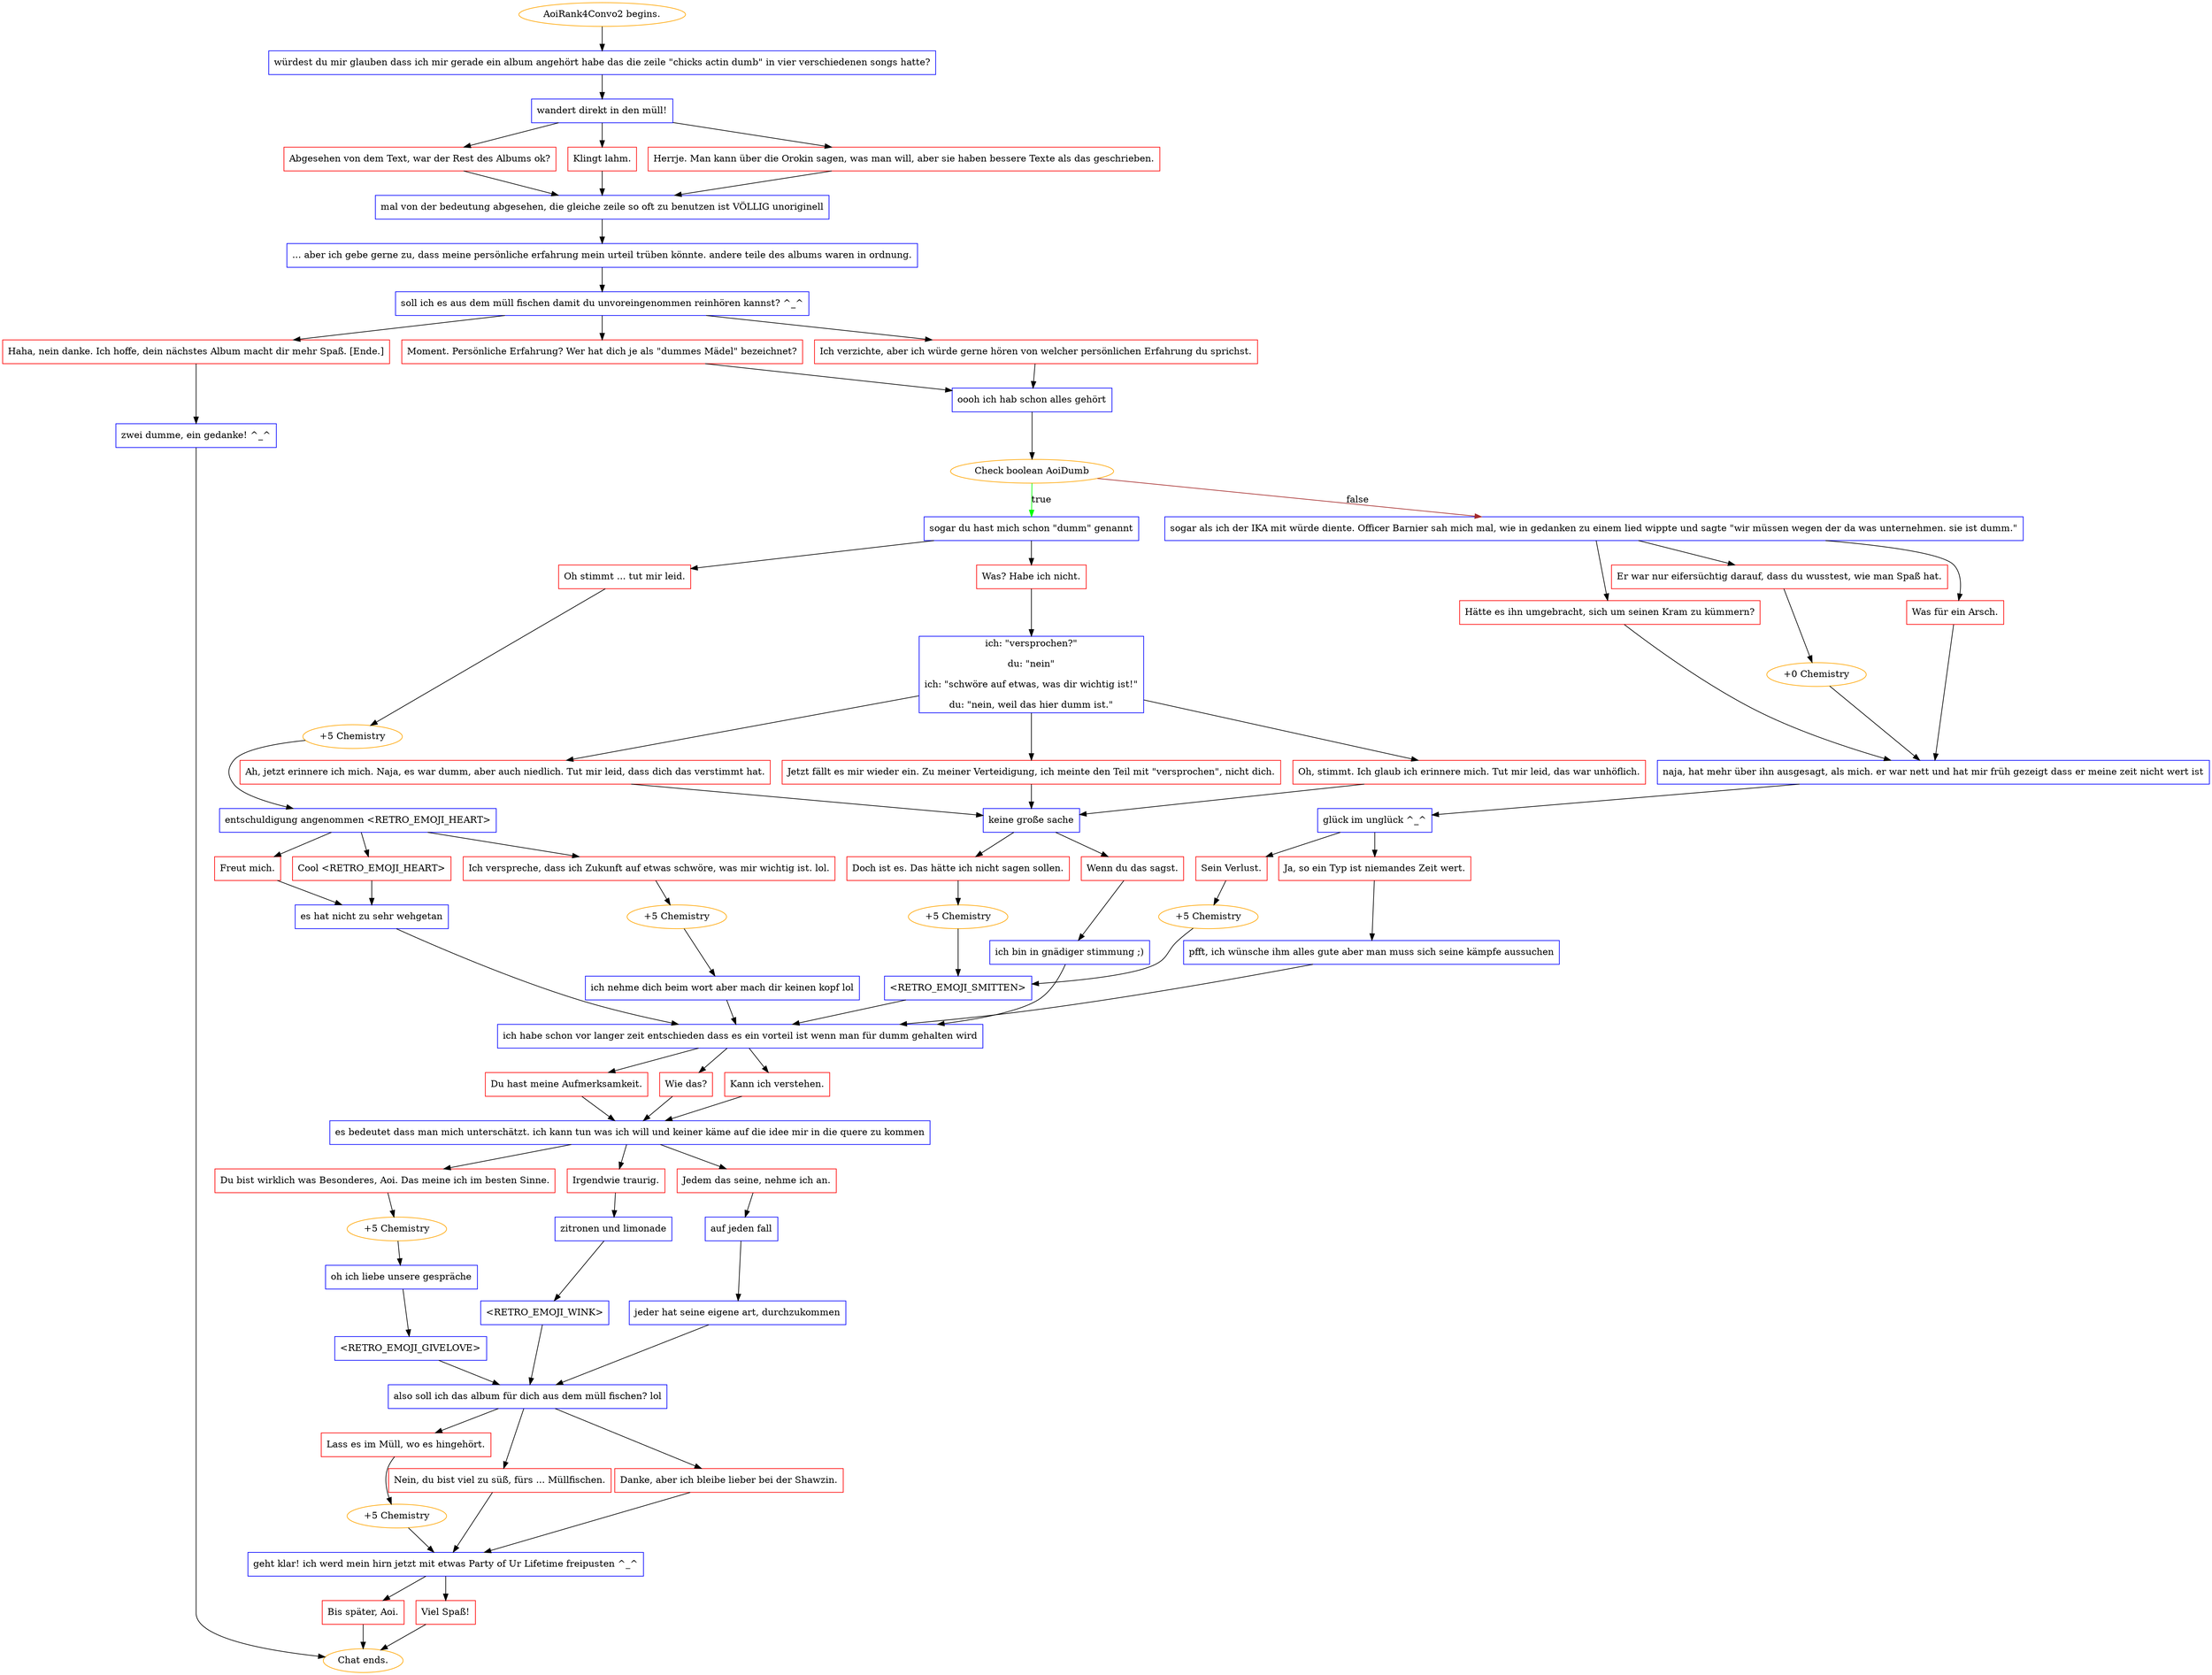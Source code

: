 digraph {
	"AoiRank4Convo2 begins." [color=orange];
		"AoiRank4Convo2 begins." -> j1848188505;
	j1848188505 [label="würdest du mir glauben dass ich mir gerade ein album angehört habe das die zeile \"chicks actin dumb\" in vier verschiedenen songs hatte?",shape=box,color=blue];
		j1848188505 -> j3547699242;
	j3547699242 [label="wandert direkt in den müll!",shape=box,color=blue];
		j3547699242 -> j3070281153;
		j3547699242 -> j2353688433;
		j3547699242 -> j768026620;
	j3070281153 [label="Abgesehen von dem Text, war der Rest des Albums ok?",shape=box,color=red];
		j3070281153 -> j2664965254;
	j2353688433 [label="Klingt lahm.",shape=box,color=red];
		j2353688433 -> j2664965254;
	j768026620 [label="Herrje. Man kann über die Orokin sagen, was man will, aber sie haben bessere Texte als das geschrieben.",shape=box,color=red];
		j768026620 -> j2664965254;
	j2664965254 [label="mal von der bedeutung abgesehen, die gleiche zeile so oft zu benutzen ist VÖLLIG unoriginell",shape=box,color=blue];
		j2664965254 -> j4128803701;
	j4128803701 [label="... aber ich gebe gerne zu, dass meine persönliche erfahrung mein urteil trüben könnte. andere teile des albums waren in ordnung.",shape=box,color=blue];
		j4128803701 -> j84068426;
	j84068426 [label="soll ich es aus dem müll fischen damit du unvoreingenommen reinhören kannst? ^_^",shape=box,color=blue];
		j84068426 -> j4553324;
		j84068426 -> j1140420231;
		j84068426 -> j4091542146;
	j4553324 [label="Ich verzichte, aber ich würde gerne hören von welcher persönlichen Erfahrung du sprichst.",shape=box,color=red];
		j4553324 -> j511112082;
	j1140420231 [label="Moment. Persönliche Erfahrung? Wer hat dich je als \"dummes Mädel\" bezeichnet?",shape=box,color=red];
		j1140420231 -> j511112082;
	j4091542146 [label="Haha, nein danke. Ich hoffe, dein nächstes Album macht dir mehr Spaß. [Ende.]",shape=box,color=red];
		j4091542146 -> j633046798;
	j511112082 [label="oooh ich hab schon alles gehört",shape=box,color=blue];
		j511112082 -> j3849776206;
	j633046798 [label="zwei dumme, ein gedanke! ^_^",shape=box,color=blue];
		j633046798 -> "Chat ends.";
	j3849776206 [label="Check boolean AoiDumb",color=orange];
		j3849776206 -> j211747012 [label=true,color=green];
		j3849776206 -> j2516626246 [label=false,color=brown];
	"Chat ends." [color=orange];
	j211747012 [label="sogar du hast mich schon \"dumm\" genannt",shape=box,color=blue];
		j211747012 -> j905552998;
		j211747012 -> j3995414534;
	j2516626246 [label="sogar als ich der IKA mit würde diente. Officer Barnier sah mich mal, wie in gedanken zu einem lied wippte und sagte \"wir müssen wegen der da was unternehmen. sie ist dumm.\"",shape=box,color=blue];
		j2516626246 -> j2291869469;
		j2516626246 -> j1643667487;
		j2516626246 -> j740826627;
	j905552998 [label="Was? Habe ich nicht.",shape=box,color=red];
		j905552998 -> j1706088369;
	j3995414534 [label="Oh stimmt ... tut mir leid.",shape=box,color=red];
		j3995414534 -> j1279288263;
	j2291869469 [label="Was für ein Arsch.",shape=box,color=red];
		j2291869469 -> j3381642075;
	j1643667487 [label="Er war nur eifersüchtig darauf, dass du wusstest, wie man Spaß hat.",shape=box,color=red];
		j1643667487 -> j1742527226;
	j740826627 [label="Hätte es ihn umgebracht, sich um seinen Kram zu kümmern?",shape=box,color=red];
		j740826627 -> j3381642075;
	j1706088369 [label="ich: \"versprochen?\"
du: \"nein\"
ich: \"schwöre auf etwas, was dir wichtig ist!\"
du: \"nein, weil das hier dumm ist.\"",shape=box,color=blue];
		j1706088369 -> j1060669981;
		j1706088369 -> j3200449741;
		j1706088369 -> j2856373303;
	j1279288263 [label="+5 Chemistry",color=orange];
		j1279288263 -> j3588598327;
	j3381642075 [label="naja, hat mehr über ihn ausgesagt, als mich. er war nett und hat mir früh gezeigt dass er meine zeit nicht wert ist",shape=box,color=blue];
		j3381642075 -> j1636557839;
	j1742527226 [label="+0 Chemistry",color=orange];
		j1742527226 -> j3381642075;
	j1060669981 [label="Jetzt fällt es mir wieder ein. Zu meiner Verteidigung, ich meinte den Teil mit \"versprochen\", nicht dich.",shape=box,color=red];
		j1060669981 -> j4277895462;
	j3200449741 [label="Oh, stimmt. Ich glaub ich erinnere mich. Tut mir leid, das war unhöflich.",shape=box,color=red];
		j3200449741 -> j4277895462;
	j2856373303 [label="Ah, jetzt erinnere ich mich. Naja, es war dumm, aber auch niedlich. Tut mir leid, dass dich das verstimmt hat.",shape=box,color=red];
		j2856373303 -> j4277895462;
	j3588598327 [label="entschuldigung angenommen <RETRO_EMOJI_HEART>",shape=box,color=blue];
		j3588598327 -> j3941395672;
		j3588598327 -> j2028598457;
		j3588598327 -> j1800978772;
	j1636557839 [label="glück im unglück ^_^",shape=box,color=blue];
		j1636557839 -> j671625958;
		j1636557839 -> j3324746097;
	j4277895462 [label="keine große sache",shape=box,color=blue];
		j4277895462 -> j1064612213;
		j4277895462 -> j2614577619;
	j3941395672 [label="Ich verspreche, dass ich Zukunft auf etwas schwöre, was mir wichtig ist. lol.",shape=box,color=red];
		j3941395672 -> j2648507042;
	j2028598457 [label="Cool <RETRO_EMOJI_HEART>",shape=box,color=red];
		j2028598457 -> j3220513065;
	j1800978772 [label="Freut mich.",shape=box,color=red];
		j1800978772 -> j3220513065;
	j671625958 [label="Sein Verlust.",shape=box,color=red];
		j671625958 -> j2210681204;
	j3324746097 [label="Ja, so ein Typ ist niemandes Zeit wert.",shape=box,color=red];
		j3324746097 -> j503395675;
	j1064612213 [label="Doch ist es. Das hätte ich nicht sagen sollen.",shape=box,color=red];
		j1064612213 -> j3209447555;
	j2614577619 [label="Wenn du das sagst.",shape=box,color=red];
		j2614577619 -> j3254391031;
	j2648507042 [label="+5 Chemistry",color=orange];
		j2648507042 -> j289255592;
	j3220513065 [label="es hat nicht zu sehr wehgetan",shape=box,color=blue];
		j3220513065 -> j3197658081;
	j2210681204 [label="+5 Chemistry",color=orange];
		j2210681204 -> j2734993340;
	j503395675 [label="pfft, ich wünsche ihm alles gute aber man muss sich seine kämpfe aussuchen",shape=box,color=blue];
		j503395675 -> j3197658081;
	j3209447555 [label="+5 Chemistry",color=orange];
		j3209447555 -> j2734993340;
	j3254391031 [label="ich bin in gnädiger stimmung ;)",shape=box,color=blue];
		j3254391031 -> j3197658081;
	j289255592 [label="ich nehme dich beim wort aber mach dir keinen kopf lol",shape=box,color=blue];
		j289255592 -> j3197658081;
	j3197658081 [label="ich habe schon vor langer zeit entschieden dass es ein vorteil ist wenn man für dumm gehalten wird",shape=box,color=blue];
		j3197658081 -> j1713204968;
		j3197658081 -> j1919637798;
		j3197658081 -> j1473568842;
	j2734993340 [label="<RETRO_EMOJI_SMITTEN>",shape=box,color=blue];
		j2734993340 -> j3197658081;
	j1713204968 [label="Wie das?",shape=box,color=red];
		j1713204968 -> j4238457556;
	j1919637798 [label="Kann ich verstehen.",shape=box,color=red];
		j1919637798 -> j4238457556;
	j1473568842 [label="Du hast meine Aufmerksamkeit.",shape=box,color=red];
		j1473568842 -> j4238457556;
	j4238457556 [label="es bedeutet dass man mich unterschätzt. ich kann tun was ich will und keiner käme auf die idee mir in die quere zu kommen",shape=box,color=blue];
		j4238457556 -> j739826178;
		j4238457556 -> j446812177;
		j4238457556 -> j2751510471;
	j739826178 [label="Irgendwie traurig.",shape=box,color=red];
		j739826178 -> j3374959129;
	j446812177 [label="Du bist wirklich was Besonderes, Aoi. Das meine ich im besten Sinne.",shape=box,color=red];
		j446812177 -> j2728675863;
	j2751510471 [label="Jedem das seine, nehme ich an.",shape=box,color=red];
		j2751510471 -> j2506015071;
	j3374959129 [label="zitronen und limonade",shape=box,color=blue];
		j3374959129 -> j928151575;
	j2728675863 [label="+5 Chemistry",color=orange];
		j2728675863 -> j1630961611;
	j2506015071 [label="auf jeden fall",shape=box,color=blue];
		j2506015071 -> j2867431197;
	j928151575 [label="<RETRO_EMOJI_WINK>",shape=box,color=blue];
		j928151575 -> j4135024765;
	j1630961611 [label="oh ich liebe unsere gespräche",shape=box,color=blue];
		j1630961611 -> j54469639;
	j2867431197 [label="jeder hat seine eigene art, durchzukommen",shape=box,color=blue];
		j2867431197 -> j4135024765;
	j4135024765 [label="also soll ich das album für dich aus dem müll fischen? lol",shape=box,color=blue];
		j4135024765 -> j170490793;
		j4135024765 -> j458015221;
		j4135024765 -> j4269692375;
	j54469639 [label="<RETRO_EMOJI_GIVELOVE>",shape=box,color=blue];
		j54469639 -> j4135024765;
	j170490793 [label="Nein, du bist viel zu süß, fürs ... Müllfischen.",shape=box,color=red];
		j170490793 -> j1378624659;
	j458015221 [label="Lass es im Müll, wo es hingehört.",shape=box,color=red];
		j458015221 -> j513569689;
	j4269692375 [label="Danke, aber ich bleibe lieber bei der Shawzin.",shape=box,color=red];
		j4269692375 -> j1378624659;
	j1378624659 [label="geht klar! ich werd mein hirn jetzt mit etwas Party of Ur Lifetime freipusten ^_^",shape=box,color=blue];
		j1378624659 -> j2033206498;
		j1378624659 -> j555110293;
	j513569689 [label="+5 Chemistry",color=orange];
		j513569689 -> j1378624659;
	j2033206498 [label="Viel Spaß!",shape=box,color=red];
		j2033206498 -> "Chat ends.";
	j555110293 [label="Bis später, Aoi.",shape=box,color=red];
		j555110293 -> "Chat ends.";
}